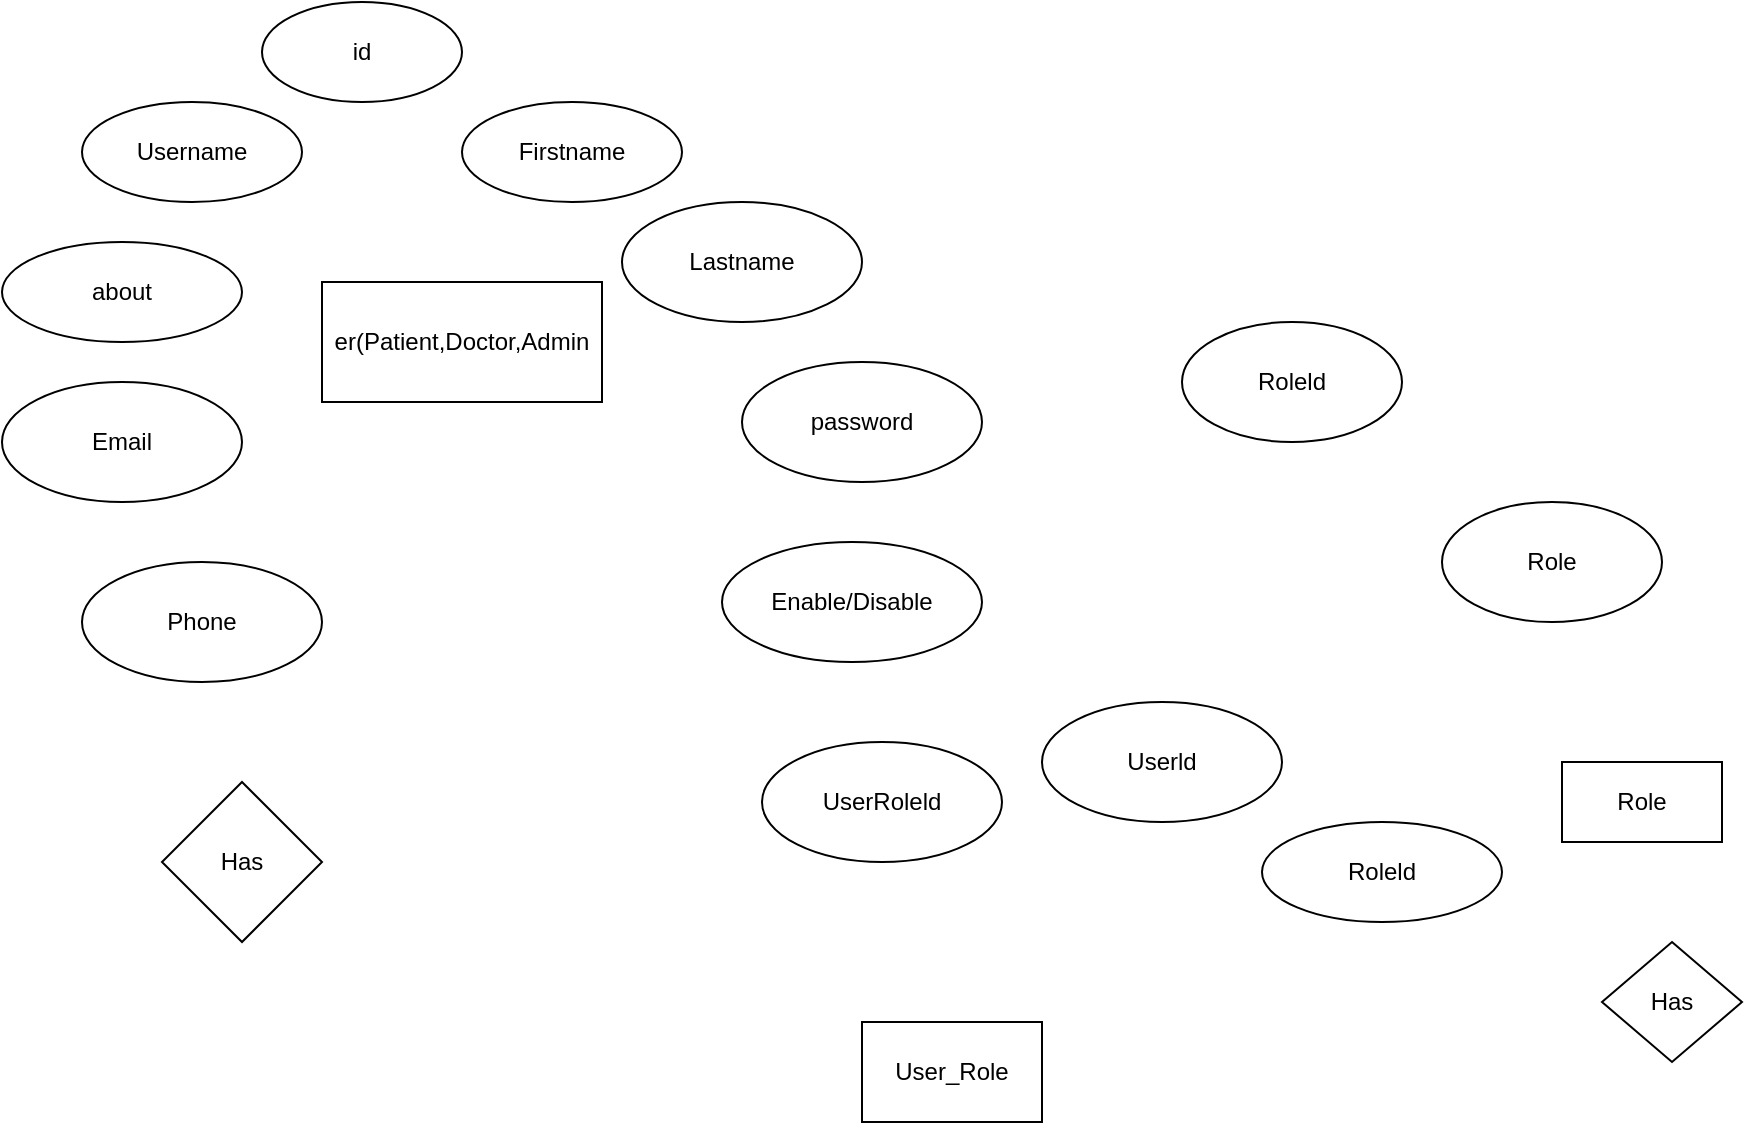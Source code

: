 <mxfile version="17.1.3" type="github">
  <diagram id="R2lEEEUBdFMjLlhIrx00" name="Page-1">
    <mxGraphModel dx="1288" dy="715" grid="1" gridSize="10" guides="1" tooltips="1" connect="1" arrows="1" fold="1" page="1" pageScale="1" pageWidth="850" pageHeight="1100" math="0" shadow="0" extFonts="Permanent Marker^https://fonts.googleapis.com/css?family=Permanent+Marker">
      <root>
        <mxCell id="0" />
        <mxCell id="1" parent="0" />
        <mxCell id="aG7Sd2yoNI7WiTqorTPE-1" value="id" style="ellipse;whiteSpace=wrap;html=1;" vertex="1" parent="1">
          <mxGeometry x="190" y="70" width="100" height="50" as="geometry" />
        </mxCell>
        <mxCell id="aG7Sd2yoNI7WiTqorTPE-3" value="Firstname" style="ellipse;whiteSpace=wrap;html=1;" vertex="1" parent="1">
          <mxGeometry x="290" y="120" width="110" height="50" as="geometry" />
        </mxCell>
        <mxCell id="aG7Sd2yoNI7WiTqorTPE-4" value="Username" style="ellipse;whiteSpace=wrap;html=1;" vertex="1" parent="1">
          <mxGeometry x="100" y="120" width="110" height="50" as="geometry" />
        </mxCell>
        <mxCell id="aG7Sd2yoNI7WiTqorTPE-5" value="Lastname" style="ellipse;whiteSpace=wrap;html=1;" vertex="1" parent="1">
          <mxGeometry x="370" y="170" width="120" height="60" as="geometry" />
        </mxCell>
        <mxCell id="aG7Sd2yoNI7WiTqorTPE-6" value="about" style="ellipse;whiteSpace=wrap;html=1;" vertex="1" parent="1">
          <mxGeometry x="60" y="190" width="120" height="50" as="geometry" />
        </mxCell>
        <mxCell id="aG7Sd2yoNI7WiTqorTPE-8" value="password" style="ellipse;whiteSpace=wrap;html=1;" vertex="1" parent="1">
          <mxGeometry x="430" y="250" width="120" height="60" as="geometry" />
        </mxCell>
        <mxCell id="aG7Sd2yoNI7WiTqorTPE-9" value="Email" style="ellipse;whiteSpace=wrap;html=1;" vertex="1" parent="1">
          <mxGeometry x="60" y="260" width="120" height="60" as="geometry" />
        </mxCell>
        <mxCell id="aG7Sd2yoNI7WiTqorTPE-10" value="er(Patient,Doctor,Admin" style="rounded=0;whiteSpace=wrap;html=1;" vertex="1" parent="1">
          <mxGeometry x="220" y="210" width="140" height="60" as="geometry" />
        </mxCell>
        <mxCell id="aG7Sd2yoNI7WiTqorTPE-11" value="Phone" style="ellipse;whiteSpace=wrap;html=1;" vertex="1" parent="1">
          <mxGeometry x="100" y="350" width="120" height="60" as="geometry" />
        </mxCell>
        <mxCell id="aG7Sd2yoNI7WiTqorTPE-12" value="Enable/Disable" style="ellipse;whiteSpace=wrap;html=1;" vertex="1" parent="1">
          <mxGeometry x="420" y="340" width="130" height="60" as="geometry" />
        </mxCell>
        <mxCell id="aG7Sd2yoNI7WiTqorTPE-13" value="Has" style="rhombus;whiteSpace=wrap;html=1;" vertex="1" parent="1">
          <mxGeometry x="140" y="460" width="80" height="80" as="geometry" />
        </mxCell>
        <mxCell id="aG7Sd2yoNI7WiTqorTPE-14" value="UserRoleld" style="ellipse;whiteSpace=wrap;html=1;" vertex="1" parent="1">
          <mxGeometry x="440" y="440" width="120" height="60" as="geometry" />
        </mxCell>
        <mxCell id="aG7Sd2yoNI7WiTqorTPE-15" value="Userld" style="ellipse;whiteSpace=wrap;html=1;" vertex="1" parent="1">
          <mxGeometry x="580" y="420" width="120" height="60" as="geometry" />
        </mxCell>
        <mxCell id="aG7Sd2yoNI7WiTqorTPE-16" value="Roleld" style="ellipse;whiteSpace=wrap;html=1;" vertex="1" parent="1">
          <mxGeometry x="690" y="480" width="120" height="50" as="geometry" />
        </mxCell>
        <mxCell id="aG7Sd2yoNI7WiTqorTPE-17" value="Roleld" style="ellipse;whiteSpace=wrap;html=1;" vertex="1" parent="1">
          <mxGeometry x="650" y="230" width="110" height="60" as="geometry" />
        </mxCell>
        <mxCell id="aG7Sd2yoNI7WiTqorTPE-18" value="Role" style="ellipse;whiteSpace=wrap;html=1;" vertex="1" parent="1">
          <mxGeometry x="780" y="320" width="110" height="60" as="geometry" />
        </mxCell>
        <mxCell id="aG7Sd2yoNI7WiTqorTPE-19" value="Role" style="rounded=0;whiteSpace=wrap;html=1;" vertex="1" parent="1">
          <mxGeometry x="840" y="450" width="80" height="40" as="geometry" />
        </mxCell>
        <mxCell id="aG7Sd2yoNI7WiTqorTPE-20" value="Has" style="rhombus;whiteSpace=wrap;html=1;" vertex="1" parent="1">
          <mxGeometry x="860" y="540" width="70" height="60" as="geometry" />
        </mxCell>
        <mxCell id="aG7Sd2yoNI7WiTqorTPE-21" value="User_Role" style="rounded=0;whiteSpace=wrap;html=1;" vertex="1" parent="1">
          <mxGeometry x="490" y="580" width="90" height="50" as="geometry" />
        </mxCell>
      </root>
    </mxGraphModel>
  </diagram>
</mxfile>
